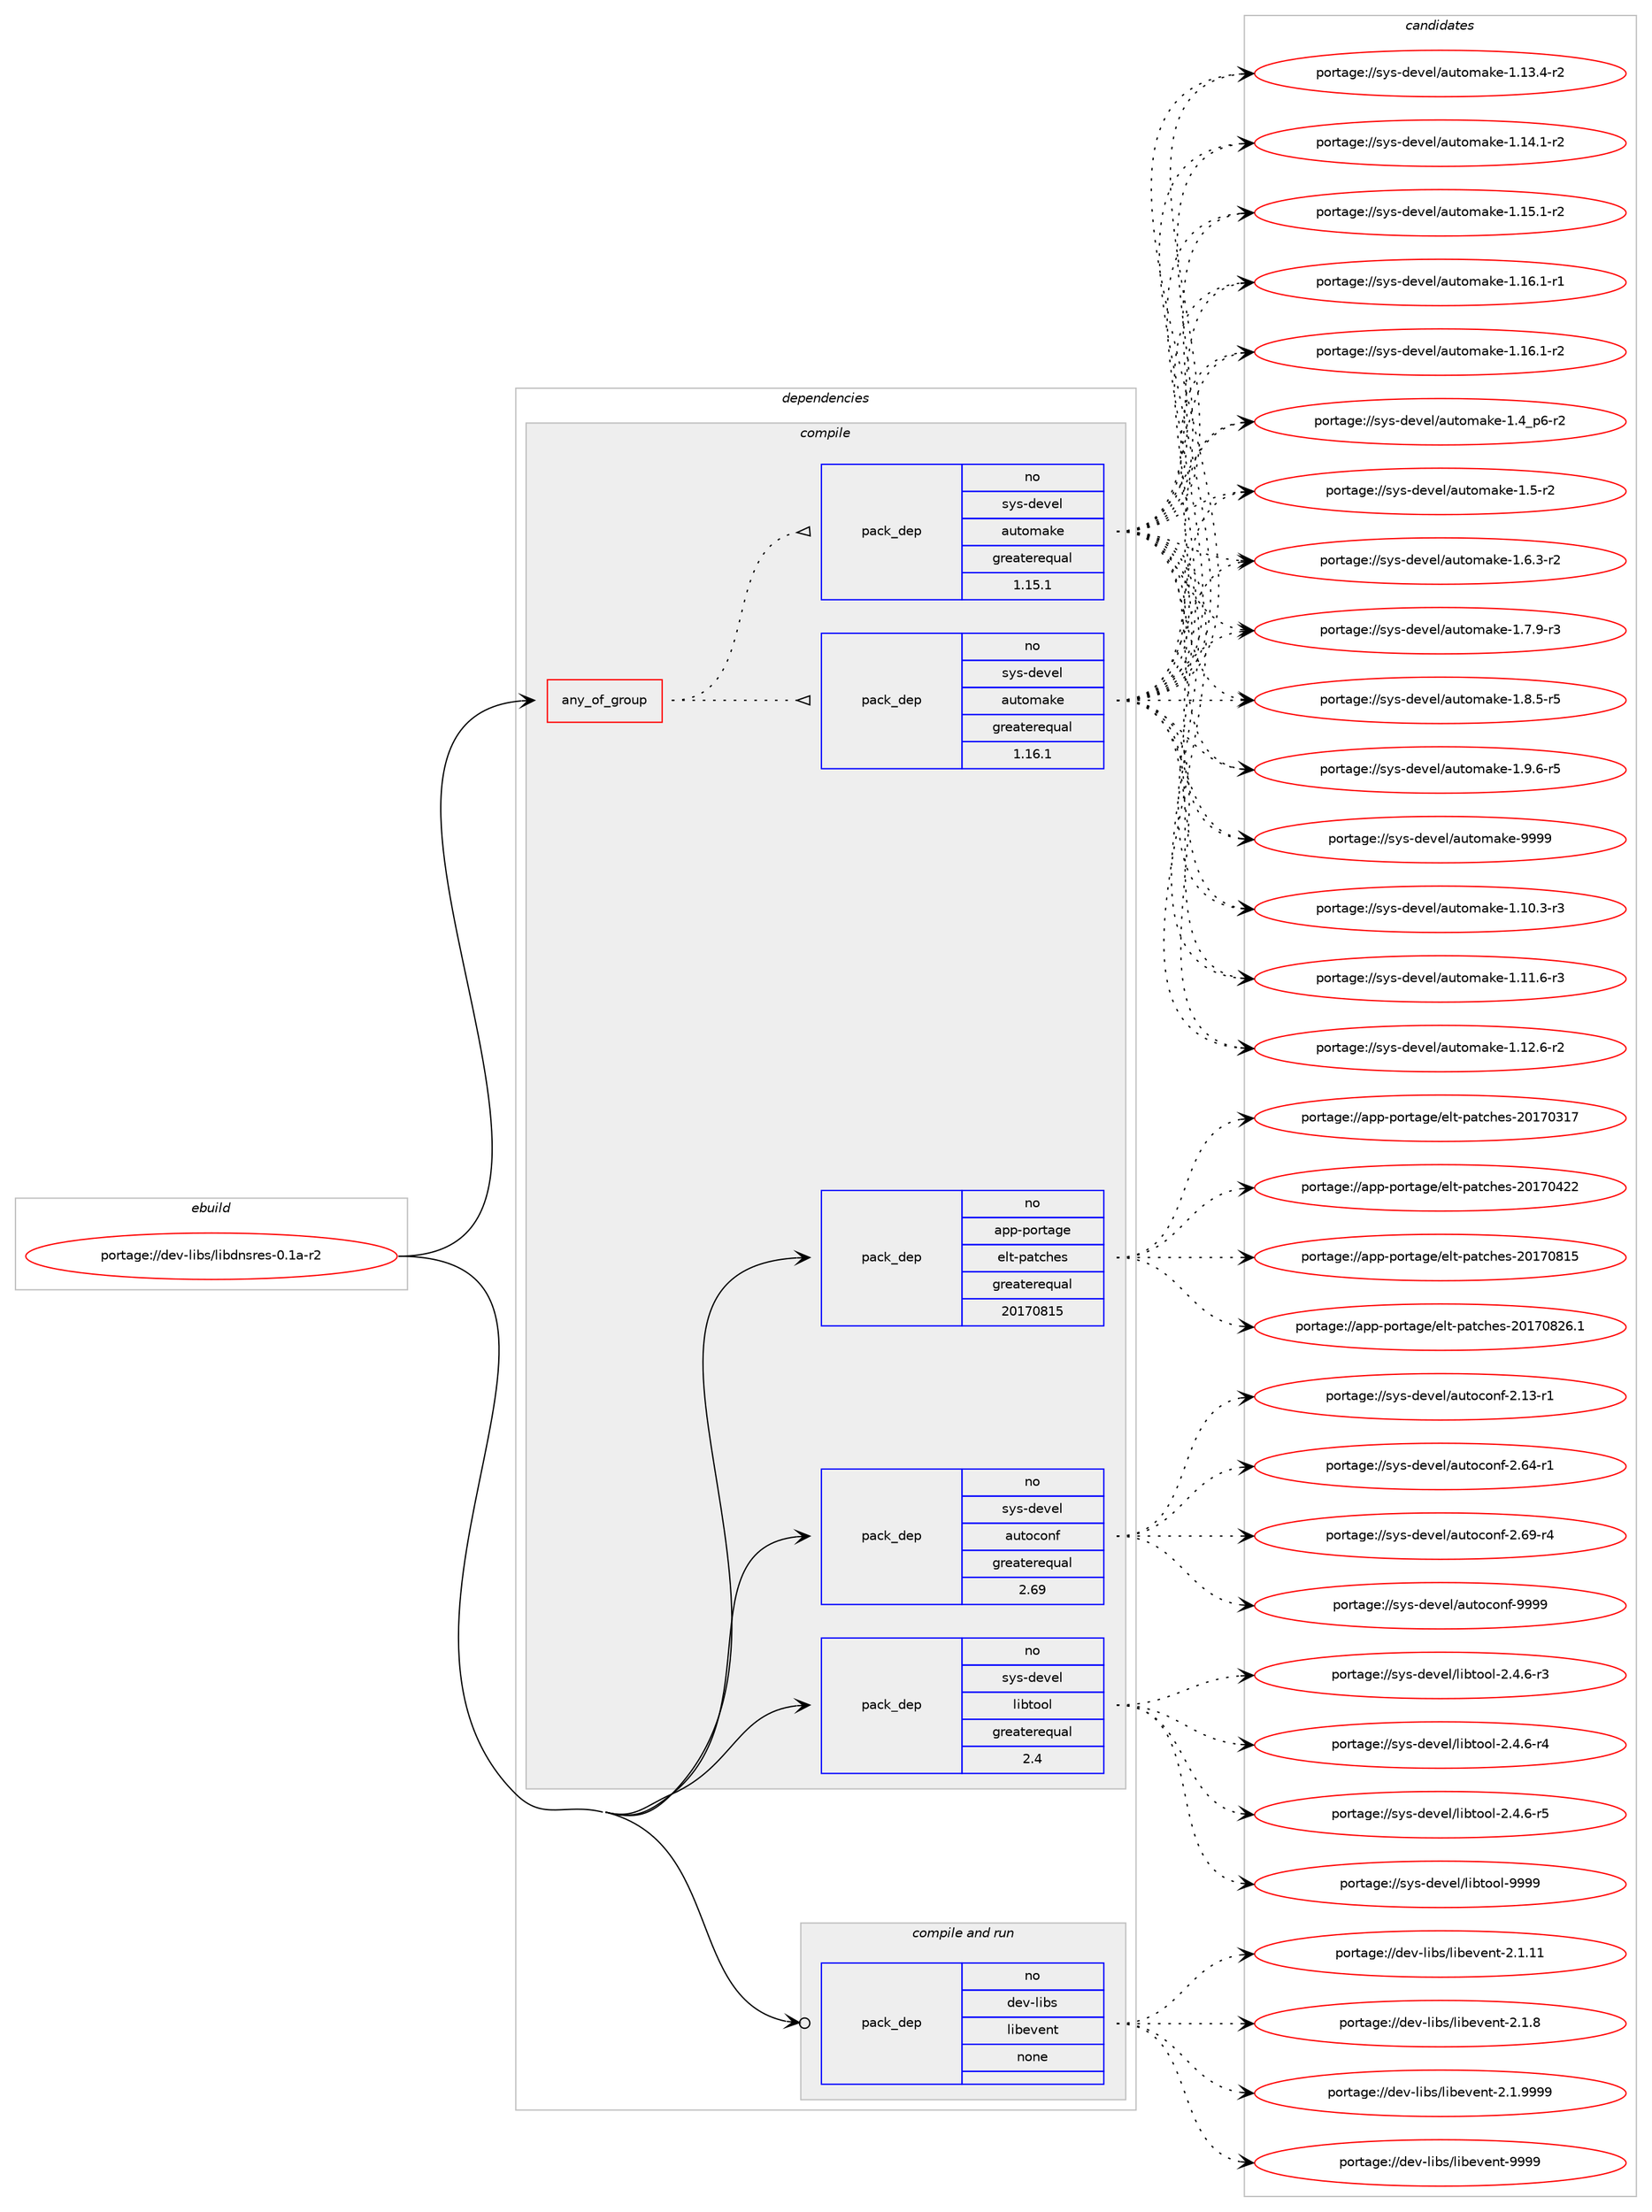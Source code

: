 digraph prolog {

# *************
# Graph options
# *************

newrank=true;
concentrate=true;
compound=true;
graph [rankdir=LR,fontname=Helvetica,fontsize=10,ranksep=1.5];#, ranksep=2.5, nodesep=0.2];
edge  [arrowhead=vee];
node  [fontname=Helvetica,fontsize=10];

# **********
# The ebuild
# **********

subgraph cluster_leftcol {
color=gray;
rank=same;
label=<<i>ebuild</i>>;
id [label="portage://dev-libs/libdnsres-0.1a-r2", color=red, width=4, href="../dev-libs/libdnsres-0.1a-r2.svg"];
}

# ****************
# The dependencies
# ****************

subgraph cluster_midcol {
color=gray;
label=<<i>dependencies</i>>;
subgraph cluster_compile {
fillcolor="#eeeeee";
style=filled;
label=<<i>compile</i>>;
subgraph any2929 {
dependency100294 [label=<<TABLE BORDER="0" CELLBORDER="1" CELLSPACING="0" CELLPADDING="4"><TR><TD CELLPADDING="10">any_of_group</TD></TR></TABLE>>, shape=none, color=red];subgraph pack76362 {
dependency100295 [label=<<TABLE BORDER="0" CELLBORDER="1" CELLSPACING="0" CELLPADDING="4" WIDTH="220"><TR><TD ROWSPAN="6" CELLPADDING="30">pack_dep</TD></TR><TR><TD WIDTH="110">no</TD></TR><TR><TD>sys-devel</TD></TR><TR><TD>automake</TD></TR><TR><TD>greaterequal</TD></TR><TR><TD>1.16.1</TD></TR></TABLE>>, shape=none, color=blue];
}
dependency100294:e -> dependency100295:w [weight=20,style="dotted",arrowhead="oinv"];
subgraph pack76363 {
dependency100296 [label=<<TABLE BORDER="0" CELLBORDER="1" CELLSPACING="0" CELLPADDING="4" WIDTH="220"><TR><TD ROWSPAN="6" CELLPADDING="30">pack_dep</TD></TR><TR><TD WIDTH="110">no</TD></TR><TR><TD>sys-devel</TD></TR><TR><TD>automake</TD></TR><TR><TD>greaterequal</TD></TR><TR><TD>1.15.1</TD></TR></TABLE>>, shape=none, color=blue];
}
dependency100294:e -> dependency100296:w [weight=20,style="dotted",arrowhead="oinv"];
}
id:e -> dependency100294:w [weight=20,style="solid",arrowhead="vee"];
subgraph pack76364 {
dependency100297 [label=<<TABLE BORDER="0" CELLBORDER="1" CELLSPACING="0" CELLPADDING="4" WIDTH="220"><TR><TD ROWSPAN="6" CELLPADDING="30">pack_dep</TD></TR><TR><TD WIDTH="110">no</TD></TR><TR><TD>app-portage</TD></TR><TR><TD>elt-patches</TD></TR><TR><TD>greaterequal</TD></TR><TR><TD>20170815</TD></TR></TABLE>>, shape=none, color=blue];
}
id:e -> dependency100297:w [weight=20,style="solid",arrowhead="vee"];
subgraph pack76365 {
dependency100298 [label=<<TABLE BORDER="0" CELLBORDER="1" CELLSPACING="0" CELLPADDING="4" WIDTH="220"><TR><TD ROWSPAN="6" CELLPADDING="30">pack_dep</TD></TR><TR><TD WIDTH="110">no</TD></TR><TR><TD>sys-devel</TD></TR><TR><TD>autoconf</TD></TR><TR><TD>greaterequal</TD></TR><TR><TD>2.69</TD></TR></TABLE>>, shape=none, color=blue];
}
id:e -> dependency100298:w [weight=20,style="solid",arrowhead="vee"];
subgraph pack76366 {
dependency100299 [label=<<TABLE BORDER="0" CELLBORDER="1" CELLSPACING="0" CELLPADDING="4" WIDTH="220"><TR><TD ROWSPAN="6" CELLPADDING="30">pack_dep</TD></TR><TR><TD WIDTH="110">no</TD></TR><TR><TD>sys-devel</TD></TR><TR><TD>libtool</TD></TR><TR><TD>greaterequal</TD></TR><TR><TD>2.4</TD></TR></TABLE>>, shape=none, color=blue];
}
id:e -> dependency100299:w [weight=20,style="solid",arrowhead="vee"];
}
subgraph cluster_compileandrun {
fillcolor="#eeeeee";
style=filled;
label=<<i>compile and run</i>>;
subgraph pack76367 {
dependency100300 [label=<<TABLE BORDER="0" CELLBORDER="1" CELLSPACING="0" CELLPADDING="4" WIDTH="220"><TR><TD ROWSPAN="6" CELLPADDING="30">pack_dep</TD></TR><TR><TD WIDTH="110">no</TD></TR><TR><TD>dev-libs</TD></TR><TR><TD>libevent</TD></TR><TR><TD>none</TD></TR><TR><TD></TD></TR></TABLE>>, shape=none, color=blue];
}
id:e -> dependency100300:w [weight=20,style="solid",arrowhead="odotvee"];
}
subgraph cluster_run {
fillcolor="#eeeeee";
style=filled;
label=<<i>run</i>>;
}
}

# **************
# The candidates
# **************

subgraph cluster_choices {
rank=same;
color=gray;
label=<<i>candidates</i>>;

subgraph choice76362 {
color=black;
nodesep=1;
choiceportage11512111545100101118101108479711711611110997107101454946494846514511451 [label="portage://sys-devel/automake-1.10.3-r3", color=red, width=4,href="../sys-devel/automake-1.10.3-r3.svg"];
choiceportage11512111545100101118101108479711711611110997107101454946494946544511451 [label="portage://sys-devel/automake-1.11.6-r3", color=red, width=4,href="../sys-devel/automake-1.11.6-r3.svg"];
choiceportage11512111545100101118101108479711711611110997107101454946495046544511450 [label="portage://sys-devel/automake-1.12.6-r2", color=red, width=4,href="../sys-devel/automake-1.12.6-r2.svg"];
choiceportage11512111545100101118101108479711711611110997107101454946495146524511450 [label="portage://sys-devel/automake-1.13.4-r2", color=red, width=4,href="../sys-devel/automake-1.13.4-r2.svg"];
choiceportage11512111545100101118101108479711711611110997107101454946495246494511450 [label="portage://sys-devel/automake-1.14.1-r2", color=red, width=4,href="../sys-devel/automake-1.14.1-r2.svg"];
choiceportage11512111545100101118101108479711711611110997107101454946495346494511450 [label="portage://sys-devel/automake-1.15.1-r2", color=red, width=4,href="../sys-devel/automake-1.15.1-r2.svg"];
choiceportage11512111545100101118101108479711711611110997107101454946495446494511449 [label="portage://sys-devel/automake-1.16.1-r1", color=red, width=4,href="../sys-devel/automake-1.16.1-r1.svg"];
choiceportage11512111545100101118101108479711711611110997107101454946495446494511450 [label="portage://sys-devel/automake-1.16.1-r2", color=red, width=4,href="../sys-devel/automake-1.16.1-r2.svg"];
choiceportage115121115451001011181011084797117116111109971071014549465295112544511450 [label="portage://sys-devel/automake-1.4_p6-r2", color=red, width=4,href="../sys-devel/automake-1.4_p6-r2.svg"];
choiceportage11512111545100101118101108479711711611110997107101454946534511450 [label="portage://sys-devel/automake-1.5-r2", color=red, width=4,href="../sys-devel/automake-1.5-r2.svg"];
choiceportage115121115451001011181011084797117116111109971071014549465446514511450 [label="portage://sys-devel/automake-1.6.3-r2", color=red, width=4,href="../sys-devel/automake-1.6.3-r2.svg"];
choiceportage115121115451001011181011084797117116111109971071014549465546574511451 [label="portage://sys-devel/automake-1.7.9-r3", color=red, width=4,href="../sys-devel/automake-1.7.9-r3.svg"];
choiceportage115121115451001011181011084797117116111109971071014549465646534511453 [label="portage://sys-devel/automake-1.8.5-r5", color=red, width=4,href="../sys-devel/automake-1.8.5-r5.svg"];
choiceportage115121115451001011181011084797117116111109971071014549465746544511453 [label="portage://sys-devel/automake-1.9.6-r5", color=red, width=4,href="../sys-devel/automake-1.9.6-r5.svg"];
choiceportage115121115451001011181011084797117116111109971071014557575757 [label="portage://sys-devel/automake-9999", color=red, width=4,href="../sys-devel/automake-9999.svg"];
dependency100295:e -> choiceportage11512111545100101118101108479711711611110997107101454946494846514511451:w [style=dotted,weight="100"];
dependency100295:e -> choiceportage11512111545100101118101108479711711611110997107101454946494946544511451:w [style=dotted,weight="100"];
dependency100295:e -> choiceportage11512111545100101118101108479711711611110997107101454946495046544511450:w [style=dotted,weight="100"];
dependency100295:e -> choiceportage11512111545100101118101108479711711611110997107101454946495146524511450:w [style=dotted,weight="100"];
dependency100295:e -> choiceportage11512111545100101118101108479711711611110997107101454946495246494511450:w [style=dotted,weight="100"];
dependency100295:e -> choiceportage11512111545100101118101108479711711611110997107101454946495346494511450:w [style=dotted,weight="100"];
dependency100295:e -> choiceportage11512111545100101118101108479711711611110997107101454946495446494511449:w [style=dotted,weight="100"];
dependency100295:e -> choiceportage11512111545100101118101108479711711611110997107101454946495446494511450:w [style=dotted,weight="100"];
dependency100295:e -> choiceportage115121115451001011181011084797117116111109971071014549465295112544511450:w [style=dotted,weight="100"];
dependency100295:e -> choiceportage11512111545100101118101108479711711611110997107101454946534511450:w [style=dotted,weight="100"];
dependency100295:e -> choiceportage115121115451001011181011084797117116111109971071014549465446514511450:w [style=dotted,weight="100"];
dependency100295:e -> choiceportage115121115451001011181011084797117116111109971071014549465546574511451:w [style=dotted,weight="100"];
dependency100295:e -> choiceportage115121115451001011181011084797117116111109971071014549465646534511453:w [style=dotted,weight="100"];
dependency100295:e -> choiceportage115121115451001011181011084797117116111109971071014549465746544511453:w [style=dotted,weight="100"];
dependency100295:e -> choiceportage115121115451001011181011084797117116111109971071014557575757:w [style=dotted,weight="100"];
}
subgraph choice76363 {
color=black;
nodesep=1;
choiceportage11512111545100101118101108479711711611110997107101454946494846514511451 [label="portage://sys-devel/automake-1.10.3-r3", color=red, width=4,href="../sys-devel/automake-1.10.3-r3.svg"];
choiceportage11512111545100101118101108479711711611110997107101454946494946544511451 [label="portage://sys-devel/automake-1.11.6-r3", color=red, width=4,href="../sys-devel/automake-1.11.6-r3.svg"];
choiceportage11512111545100101118101108479711711611110997107101454946495046544511450 [label="portage://sys-devel/automake-1.12.6-r2", color=red, width=4,href="../sys-devel/automake-1.12.6-r2.svg"];
choiceportage11512111545100101118101108479711711611110997107101454946495146524511450 [label="portage://sys-devel/automake-1.13.4-r2", color=red, width=4,href="../sys-devel/automake-1.13.4-r2.svg"];
choiceportage11512111545100101118101108479711711611110997107101454946495246494511450 [label="portage://sys-devel/automake-1.14.1-r2", color=red, width=4,href="../sys-devel/automake-1.14.1-r2.svg"];
choiceportage11512111545100101118101108479711711611110997107101454946495346494511450 [label="portage://sys-devel/automake-1.15.1-r2", color=red, width=4,href="../sys-devel/automake-1.15.1-r2.svg"];
choiceportage11512111545100101118101108479711711611110997107101454946495446494511449 [label="portage://sys-devel/automake-1.16.1-r1", color=red, width=4,href="../sys-devel/automake-1.16.1-r1.svg"];
choiceportage11512111545100101118101108479711711611110997107101454946495446494511450 [label="portage://sys-devel/automake-1.16.1-r2", color=red, width=4,href="../sys-devel/automake-1.16.1-r2.svg"];
choiceportage115121115451001011181011084797117116111109971071014549465295112544511450 [label="portage://sys-devel/automake-1.4_p6-r2", color=red, width=4,href="../sys-devel/automake-1.4_p6-r2.svg"];
choiceportage11512111545100101118101108479711711611110997107101454946534511450 [label="portage://sys-devel/automake-1.5-r2", color=red, width=4,href="../sys-devel/automake-1.5-r2.svg"];
choiceportage115121115451001011181011084797117116111109971071014549465446514511450 [label="portage://sys-devel/automake-1.6.3-r2", color=red, width=4,href="../sys-devel/automake-1.6.3-r2.svg"];
choiceportage115121115451001011181011084797117116111109971071014549465546574511451 [label="portage://sys-devel/automake-1.7.9-r3", color=red, width=4,href="../sys-devel/automake-1.7.9-r3.svg"];
choiceportage115121115451001011181011084797117116111109971071014549465646534511453 [label="portage://sys-devel/automake-1.8.5-r5", color=red, width=4,href="../sys-devel/automake-1.8.5-r5.svg"];
choiceportage115121115451001011181011084797117116111109971071014549465746544511453 [label="portage://sys-devel/automake-1.9.6-r5", color=red, width=4,href="../sys-devel/automake-1.9.6-r5.svg"];
choiceportage115121115451001011181011084797117116111109971071014557575757 [label="portage://sys-devel/automake-9999", color=red, width=4,href="../sys-devel/automake-9999.svg"];
dependency100296:e -> choiceportage11512111545100101118101108479711711611110997107101454946494846514511451:w [style=dotted,weight="100"];
dependency100296:e -> choiceportage11512111545100101118101108479711711611110997107101454946494946544511451:w [style=dotted,weight="100"];
dependency100296:e -> choiceportage11512111545100101118101108479711711611110997107101454946495046544511450:w [style=dotted,weight="100"];
dependency100296:e -> choiceportage11512111545100101118101108479711711611110997107101454946495146524511450:w [style=dotted,weight="100"];
dependency100296:e -> choiceportage11512111545100101118101108479711711611110997107101454946495246494511450:w [style=dotted,weight="100"];
dependency100296:e -> choiceportage11512111545100101118101108479711711611110997107101454946495346494511450:w [style=dotted,weight="100"];
dependency100296:e -> choiceportage11512111545100101118101108479711711611110997107101454946495446494511449:w [style=dotted,weight="100"];
dependency100296:e -> choiceportage11512111545100101118101108479711711611110997107101454946495446494511450:w [style=dotted,weight="100"];
dependency100296:e -> choiceportage115121115451001011181011084797117116111109971071014549465295112544511450:w [style=dotted,weight="100"];
dependency100296:e -> choiceportage11512111545100101118101108479711711611110997107101454946534511450:w [style=dotted,weight="100"];
dependency100296:e -> choiceportage115121115451001011181011084797117116111109971071014549465446514511450:w [style=dotted,weight="100"];
dependency100296:e -> choiceportage115121115451001011181011084797117116111109971071014549465546574511451:w [style=dotted,weight="100"];
dependency100296:e -> choiceportage115121115451001011181011084797117116111109971071014549465646534511453:w [style=dotted,weight="100"];
dependency100296:e -> choiceportage115121115451001011181011084797117116111109971071014549465746544511453:w [style=dotted,weight="100"];
dependency100296:e -> choiceportage115121115451001011181011084797117116111109971071014557575757:w [style=dotted,weight="100"];
}
subgraph choice76364 {
color=black;
nodesep=1;
choiceportage97112112451121111141169710310147101108116451129711699104101115455048495548514955 [label="portage://app-portage/elt-patches-20170317", color=red, width=4,href="../app-portage/elt-patches-20170317.svg"];
choiceportage97112112451121111141169710310147101108116451129711699104101115455048495548525050 [label="portage://app-portage/elt-patches-20170422", color=red, width=4,href="../app-portage/elt-patches-20170422.svg"];
choiceportage97112112451121111141169710310147101108116451129711699104101115455048495548564953 [label="portage://app-portage/elt-patches-20170815", color=red, width=4,href="../app-portage/elt-patches-20170815.svg"];
choiceportage971121124511211111411697103101471011081164511297116991041011154550484955485650544649 [label="portage://app-portage/elt-patches-20170826.1", color=red, width=4,href="../app-portage/elt-patches-20170826.1.svg"];
dependency100297:e -> choiceportage97112112451121111141169710310147101108116451129711699104101115455048495548514955:w [style=dotted,weight="100"];
dependency100297:e -> choiceportage97112112451121111141169710310147101108116451129711699104101115455048495548525050:w [style=dotted,weight="100"];
dependency100297:e -> choiceportage97112112451121111141169710310147101108116451129711699104101115455048495548564953:w [style=dotted,weight="100"];
dependency100297:e -> choiceportage971121124511211111411697103101471011081164511297116991041011154550484955485650544649:w [style=dotted,weight="100"];
}
subgraph choice76365 {
color=black;
nodesep=1;
choiceportage1151211154510010111810110847971171161119911111010245504649514511449 [label="portage://sys-devel/autoconf-2.13-r1", color=red, width=4,href="../sys-devel/autoconf-2.13-r1.svg"];
choiceportage1151211154510010111810110847971171161119911111010245504654524511449 [label="portage://sys-devel/autoconf-2.64-r1", color=red, width=4,href="../sys-devel/autoconf-2.64-r1.svg"];
choiceportage1151211154510010111810110847971171161119911111010245504654574511452 [label="portage://sys-devel/autoconf-2.69-r4", color=red, width=4,href="../sys-devel/autoconf-2.69-r4.svg"];
choiceportage115121115451001011181011084797117116111991111101024557575757 [label="portage://sys-devel/autoconf-9999", color=red, width=4,href="../sys-devel/autoconf-9999.svg"];
dependency100298:e -> choiceportage1151211154510010111810110847971171161119911111010245504649514511449:w [style=dotted,weight="100"];
dependency100298:e -> choiceportage1151211154510010111810110847971171161119911111010245504654524511449:w [style=dotted,weight="100"];
dependency100298:e -> choiceportage1151211154510010111810110847971171161119911111010245504654574511452:w [style=dotted,weight="100"];
dependency100298:e -> choiceportage115121115451001011181011084797117116111991111101024557575757:w [style=dotted,weight="100"];
}
subgraph choice76366 {
color=black;
nodesep=1;
choiceportage1151211154510010111810110847108105981161111111084550465246544511451 [label="portage://sys-devel/libtool-2.4.6-r3", color=red, width=4,href="../sys-devel/libtool-2.4.6-r3.svg"];
choiceportage1151211154510010111810110847108105981161111111084550465246544511452 [label="portage://sys-devel/libtool-2.4.6-r4", color=red, width=4,href="../sys-devel/libtool-2.4.6-r4.svg"];
choiceportage1151211154510010111810110847108105981161111111084550465246544511453 [label="portage://sys-devel/libtool-2.4.6-r5", color=red, width=4,href="../sys-devel/libtool-2.4.6-r5.svg"];
choiceportage1151211154510010111810110847108105981161111111084557575757 [label="portage://sys-devel/libtool-9999", color=red, width=4,href="../sys-devel/libtool-9999.svg"];
dependency100299:e -> choiceportage1151211154510010111810110847108105981161111111084550465246544511451:w [style=dotted,weight="100"];
dependency100299:e -> choiceportage1151211154510010111810110847108105981161111111084550465246544511452:w [style=dotted,weight="100"];
dependency100299:e -> choiceportage1151211154510010111810110847108105981161111111084550465246544511453:w [style=dotted,weight="100"];
dependency100299:e -> choiceportage1151211154510010111810110847108105981161111111084557575757:w [style=dotted,weight="100"];
}
subgraph choice76367 {
color=black;
nodesep=1;
choiceportage1001011184510810598115471081059810111810111011645504649464949 [label="portage://dev-libs/libevent-2.1.11", color=red, width=4,href="../dev-libs/libevent-2.1.11.svg"];
choiceportage10010111845108105981154710810598101118101110116455046494656 [label="portage://dev-libs/libevent-2.1.8", color=red, width=4,href="../dev-libs/libevent-2.1.8.svg"];
choiceportage10010111845108105981154710810598101118101110116455046494657575757 [label="portage://dev-libs/libevent-2.1.9999", color=red, width=4,href="../dev-libs/libevent-2.1.9999.svg"];
choiceportage100101118451081059811547108105981011181011101164557575757 [label="portage://dev-libs/libevent-9999", color=red, width=4,href="../dev-libs/libevent-9999.svg"];
dependency100300:e -> choiceportage1001011184510810598115471081059810111810111011645504649464949:w [style=dotted,weight="100"];
dependency100300:e -> choiceportage10010111845108105981154710810598101118101110116455046494656:w [style=dotted,weight="100"];
dependency100300:e -> choiceportage10010111845108105981154710810598101118101110116455046494657575757:w [style=dotted,weight="100"];
dependency100300:e -> choiceportage100101118451081059811547108105981011181011101164557575757:w [style=dotted,weight="100"];
}
}

}

